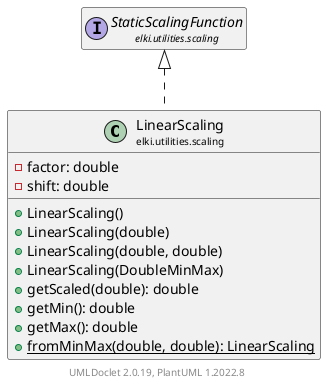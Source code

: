 @startuml
    remove .*\.(Instance|Par|Parameterizer|Factory)$
    set namespaceSeparator none
    hide empty fields
    hide empty methods

    class "<size:14>LinearScaling\n<size:10>elki.utilities.scaling" as elki.utilities.scaling.LinearScaling [[LinearScaling.html]] {
        -factor: double
        -shift: double
        +LinearScaling()
        +LinearScaling(double)
        +LinearScaling(double, double)
        +LinearScaling(DoubleMinMax)
        +getScaled(double): double
        +getMin(): double
        +getMax(): double
        {static} +fromMinMax(double, double): LinearScaling
    }

    interface "<size:14>StaticScalingFunction\n<size:10>elki.utilities.scaling" as elki.utilities.scaling.StaticScalingFunction [[StaticScalingFunction.html]]

    elki.utilities.scaling.StaticScalingFunction <|.. elki.utilities.scaling.LinearScaling

    center footer UMLDoclet 2.0.19, PlantUML 1.2022.8
@enduml
